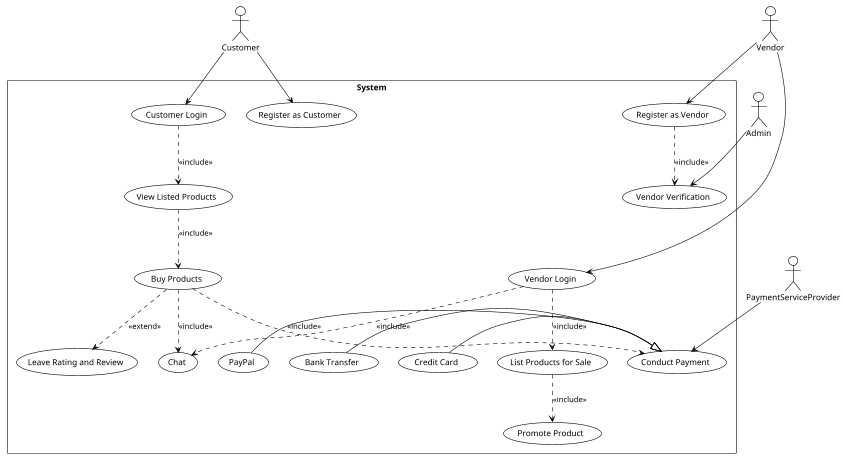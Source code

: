 @startuml
!theme plain
skinparam dpi 300
scale max 270 width
top to bottom direction
skinparam packageStyle rectangle
actor Customer
actor Vendor
actor Admin
actor PaymentServiceProvider
rectangle System {
  Customer --> (Register as Customer)
  Customer --> (Customer Login)
  (Customer Login) ..> (View Listed Products) : <<include>>
  (View Listed Products) ..> (Buy Products) : <<include>>
  (Buy Products) ..> (Leave Rating and Review)  : <<extend>>
  (Buy Products) ..> (Conduct Payment)  :<<include>>
  (Buy Products) ..> (Chat)  :<<include>>

  Vendor --> (Register as Vendor)
  Vendor --> (Vendor Login)
  (Vendor Login) ..> (List Products for Sale) : <<include>>
  (Vendor Login) ..> (Chat) : <<include>>
  (Register as Vendor) ..> (Vendor Verification) : <<include>>
  (List Products for Sale) ..> (Promote Product) : <<include>>

  Admin --> (Vendor Verification)
  PaymentServiceProvider --> (Conduct Payment)
  (Credit Card) -|> (Conduct Payment)
  (Bank Transfer) -|> (Conduct Payment)
  (PayPal) -|> (Conduct Payment)
}
@enduml